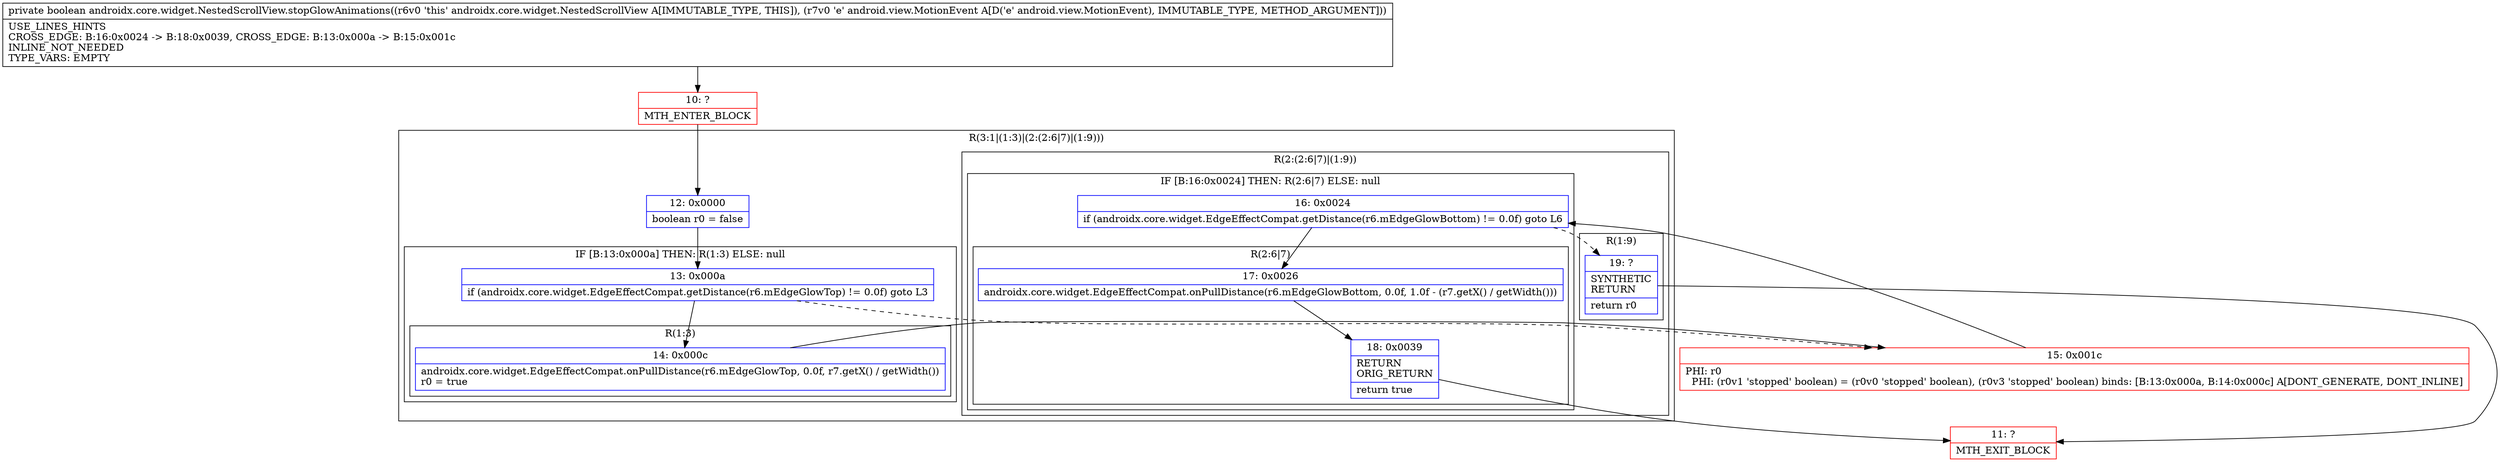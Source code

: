 digraph "CFG forandroidx.core.widget.NestedScrollView.stopGlowAnimations(Landroid\/view\/MotionEvent;)Z" {
subgraph cluster_Region_1294230080 {
label = "R(3:1|(1:3)|(2:(2:6|7)|(1:9)))";
node [shape=record,color=blue];
Node_12 [shape=record,label="{12\:\ 0x0000|boolean r0 = false\l}"];
subgraph cluster_IfRegion_997311046 {
label = "IF [B:13:0x000a] THEN: R(1:3) ELSE: null";
node [shape=record,color=blue];
Node_13 [shape=record,label="{13\:\ 0x000a|if (androidx.core.widget.EdgeEffectCompat.getDistance(r6.mEdgeGlowTop) != 0.0f) goto L3\l}"];
subgraph cluster_Region_1550220017 {
label = "R(1:3)";
node [shape=record,color=blue];
Node_14 [shape=record,label="{14\:\ 0x000c|androidx.core.widget.EdgeEffectCompat.onPullDistance(r6.mEdgeGlowTop, 0.0f, r7.getX() \/ getWidth())\lr0 = true\l}"];
}
}
subgraph cluster_Region_434235442 {
label = "R(2:(2:6|7)|(1:9))";
node [shape=record,color=blue];
subgraph cluster_IfRegion_1917340787 {
label = "IF [B:16:0x0024] THEN: R(2:6|7) ELSE: null";
node [shape=record,color=blue];
Node_16 [shape=record,label="{16\:\ 0x0024|if (androidx.core.widget.EdgeEffectCompat.getDistance(r6.mEdgeGlowBottom) != 0.0f) goto L6\l}"];
subgraph cluster_Region_31318901 {
label = "R(2:6|7)";
node [shape=record,color=blue];
Node_17 [shape=record,label="{17\:\ 0x0026|androidx.core.widget.EdgeEffectCompat.onPullDistance(r6.mEdgeGlowBottom, 0.0f, 1.0f \- (r7.getX() \/ getWidth()))\l}"];
Node_18 [shape=record,label="{18\:\ 0x0039|RETURN\lORIG_RETURN\l|return true\l}"];
}
}
subgraph cluster_Region_572117674 {
label = "R(1:9)";
node [shape=record,color=blue];
Node_19 [shape=record,label="{19\:\ ?|SYNTHETIC\lRETURN\l|return r0\l}"];
}
}
}
Node_10 [shape=record,color=red,label="{10\:\ ?|MTH_ENTER_BLOCK\l}"];
Node_15 [shape=record,color=red,label="{15\:\ 0x001c|PHI: r0 \l  PHI: (r0v1 'stopped' boolean) = (r0v0 'stopped' boolean), (r0v3 'stopped' boolean) binds: [B:13:0x000a, B:14:0x000c] A[DONT_GENERATE, DONT_INLINE]\l}"];
Node_11 [shape=record,color=red,label="{11\:\ ?|MTH_EXIT_BLOCK\l}"];
MethodNode[shape=record,label="{private boolean androidx.core.widget.NestedScrollView.stopGlowAnimations((r6v0 'this' androidx.core.widget.NestedScrollView A[IMMUTABLE_TYPE, THIS]), (r7v0 'e' android.view.MotionEvent A[D('e' android.view.MotionEvent), IMMUTABLE_TYPE, METHOD_ARGUMENT]))  | USE_LINES_HINTS\lCROSS_EDGE: B:16:0x0024 \-\> B:18:0x0039, CROSS_EDGE: B:13:0x000a \-\> B:15:0x001c\lINLINE_NOT_NEEDED\lTYPE_VARS: EMPTY\l}"];
MethodNode -> Node_10;Node_12 -> Node_13;
Node_13 -> Node_14;
Node_13 -> Node_15[style=dashed];
Node_14 -> Node_15;
Node_16 -> Node_17;
Node_16 -> Node_19[style=dashed];
Node_17 -> Node_18;
Node_18 -> Node_11;
Node_19 -> Node_11;
Node_10 -> Node_12;
Node_15 -> Node_16;
}

